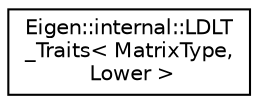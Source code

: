 digraph "Graphical Class Hierarchy"
{
  edge [fontname="Helvetica",fontsize="10",labelfontname="Helvetica",labelfontsize="10"];
  node [fontname="Helvetica",fontsize="10",shape=record];
  rankdir="LR";
  Node1 [label="Eigen::internal::LDLT\l_Traits\< MatrixType,\l Lower \>",height=0.2,width=0.4,color="black", fillcolor="white", style="filled",URL="$struct_eigen_1_1internal_1_1_l_d_l_t___traits_3_01_matrix_type_00_01_lower_01_4.html"];
}
